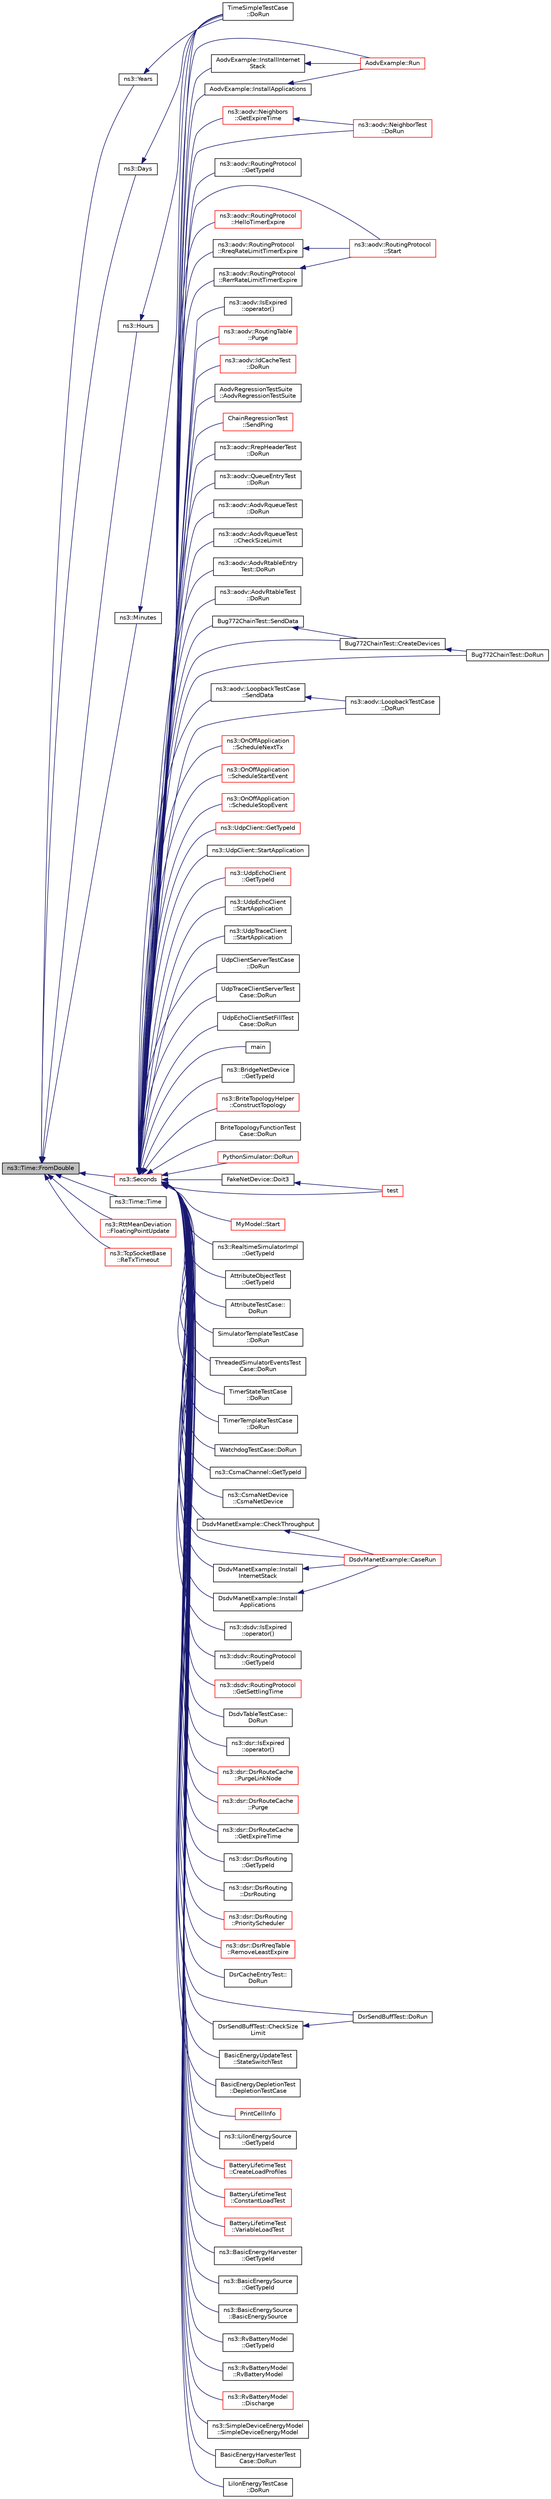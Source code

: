 digraph "ns3::Time::FromDouble"
{
  edge [fontname="Helvetica",fontsize="10",labelfontname="Helvetica",labelfontsize="10"];
  node [fontname="Helvetica",fontsize="10",shape=record];
  rankdir="LR";
  Node1 [label="ns3::Time::FromDouble",height=0.2,width=0.4,color="black", fillcolor="grey75", style="filled", fontcolor="black"];
  Node1 -> Node2 [dir="back",color="midnightblue",fontsize="10",style="solid"];
  Node2 [label="ns3::Years",height=0.2,width=0.4,color="black", fillcolor="white", style="filled",URL="$d1/dec/group__timecivil.html#gacba71dd5cfeb7aa46f08a20260247975"];
  Node2 -> Node3 [dir="back",color="midnightblue",fontsize="10",style="solid"];
  Node3 [label="TimeSimpleTestCase\l::DoRun",height=0.2,width=0.4,color="black", fillcolor="white", style="filled",URL="$d7/d25/classTimeSimpleTestCase.html#a4420daddc0f37503638626397ec83f41",tooltip="Implementation to actually run this TestCase. "];
  Node1 -> Node4 [dir="back",color="midnightblue",fontsize="10",style="solid"];
  Node4 [label="ns3::Days",height=0.2,width=0.4,color="black", fillcolor="white", style="filled",URL="$d1/dec/group__timecivil.html#ga58292fd2de67cc4ccd619ca83d28574b"];
  Node4 -> Node3 [dir="back",color="midnightblue",fontsize="10",style="solid"];
  Node1 -> Node5 [dir="back",color="midnightblue",fontsize="10",style="solid"];
  Node5 [label="ns3::Hours",height=0.2,width=0.4,color="black", fillcolor="white", style="filled",URL="$d1/dec/group__timecivil.html#ga6059b5d67fe1e174729c063be4fa2bf7"];
  Node5 -> Node3 [dir="back",color="midnightblue",fontsize="10",style="solid"];
  Node1 -> Node6 [dir="back",color="midnightblue",fontsize="10",style="solid"];
  Node6 [label="ns3::Minutes",height=0.2,width=0.4,color="black", fillcolor="white", style="filled",URL="$d1/dec/group__timecivil.html#gaaab039c044ad40238a9d5b556349d0d5"];
  Node6 -> Node3 [dir="back",color="midnightblue",fontsize="10",style="solid"];
  Node1 -> Node7 [dir="back",color="midnightblue",fontsize="10",style="solid"];
  Node7 [label="ns3::Seconds",height=0.2,width=0.4,color="red", fillcolor="white", style="filled",URL="$d1/dec/group__timecivil.html#ga33c34b816f8ff6628e33d5c8e9713b9e"];
  Node7 -> Node8 [dir="back",color="midnightblue",fontsize="10",style="solid"];
  Node8 [label="AodvExample::Run",height=0.2,width=0.4,color="red", fillcolor="white", style="filled",URL="$d7/db6/classAodvExample.html#a954ace72fd69c0a09193047d33d9ad61",tooltip="Run simulation. "];
  Node7 -> Node9 [dir="back",color="midnightblue",fontsize="10",style="solid"];
  Node9 [label="AodvExample::InstallInternet\lStack",height=0.2,width=0.4,color="black", fillcolor="white", style="filled",URL="$d7/db6/classAodvExample.html#abc2e6b6dd4791571042bc65a1340efd5"];
  Node9 -> Node8 [dir="back",color="midnightblue",fontsize="10",style="solid"];
  Node7 -> Node10 [dir="back",color="midnightblue",fontsize="10",style="solid"];
  Node10 [label="AodvExample::InstallApplications",height=0.2,width=0.4,color="black", fillcolor="white", style="filled",URL="$d7/db6/classAodvExample.html#a181ce6b0304fa53ac0db6cb0228f93f7"];
  Node10 -> Node8 [dir="back",color="midnightblue",fontsize="10",style="solid"];
  Node7 -> Node11 [dir="back",color="midnightblue",fontsize="10",style="solid"];
  Node11 [label="ns3::aodv::Neighbors\l::GetExpireTime",height=0.2,width=0.4,color="red", fillcolor="white", style="filled",URL="$d7/d21/classns3_1_1aodv_1_1Neighbors.html#a08811b3c7cfcc0a152a05d2d582ea6eb",tooltip="Return expire time for neighbor node with address addr, if exists, else return 0. ..."];
  Node11 -> Node12 [dir="back",color="midnightblue",fontsize="10",style="solid"];
  Node12 [label="ns3::aodv::NeighborTest\l::DoRun",height=0.2,width=0.4,color="red", fillcolor="white", style="filled",URL="$d0/d15/structns3_1_1aodv_1_1NeighborTest.html#aeb957b7644d6c77f5d0d43d2c160897f",tooltip="Implementation to actually run this TestCase. "];
  Node7 -> Node13 [dir="back",color="midnightblue",fontsize="10",style="solid"];
  Node13 [label="ns3::aodv::RoutingProtocol\l::GetTypeId",height=0.2,width=0.4,color="black", fillcolor="white", style="filled",URL="$db/dd0/classns3_1_1aodv_1_1RoutingProtocol.html#a430a9cb799a51fc76e8e1580edf5f413"];
  Node7 -> Node14 [dir="back",color="midnightblue",fontsize="10",style="solid"];
  Node14 [label="ns3::aodv::RoutingProtocol\l::Start",height=0.2,width=0.4,color="red", fillcolor="white", style="filled",URL="$db/dd0/classns3_1_1aodv_1_1RoutingProtocol.html#a93dd1a9a127ebea592e06e3cf3f5cb11",tooltip="Start protocol operation. "];
  Node7 -> Node15 [dir="back",color="midnightblue",fontsize="10",style="solid"];
  Node15 [label="ns3::aodv::RoutingProtocol\l::HelloTimerExpire",height=0.2,width=0.4,color="red", fillcolor="white", style="filled",URL="$db/dd0/classns3_1_1aodv_1_1RoutingProtocol.html#a4dc002f2942cbcf436d16183c1c71f10",tooltip="Schedule next send of hello message. "];
  Node7 -> Node16 [dir="back",color="midnightblue",fontsize="10",style="solid"];
  Node16 [label="ns3::aodv::RoutingProtocol\l::RreqRateLimitTimerExpire",height=0.2,width=0.4,color="black", fillcolor="white", style="filled",URL="$db/dd0/classns3_1_1aodv_1_1RoutingProtocol.html#aee7a58848233510a151f89c92488c0dd",tooltip="Reset RREQ count and schedule RREQ rate limit timer with delay 1 sec. "];
  Node16 -> Node14 [dir="back",color="midnightblue",fontsize="10",style="solid"];
  Node7 -> Node17 [dir="back",color="midnightblue",fontsize="10",style="solid"];
  Node17 [label="ns3::aodv::RoutingProtocol\l::RerrRateLimitTimerExpire",height=0.2,width=0.4,color="black", fillcolor="white", style="filled",URL="$db/dd0/classns3_1_1aodv_1_1RoutingProtocol.html#a224b04cf88ed78efbc44014502125b53",tooltip="Reset RERR count and schedule RERR rate limit timer with delay 1 sec. "];
  Node17 -> Node14 [dir="back",color="midnightblue",fontsize="10",style="solid"];
  Node7 -> Node18 [dir="back",color="midnightblue",fontsize="10",style="solid"];
  Node18 [label="ns3::aodv::IsExpired\l::operator()",height=0.2,width=0.4,color="black", fillcolor="white", style="filled",URL="$da/d93/structns3_1_1aodv_1_1IsExpired.html#abaa386bea1d0982c10aa4636306df247"];
  Node7 -> Node19 [dir="back",color="midnightblue",fontsize="10",style="solid"];
  Node19 [label="ns3::aodv::RoutingTable\l::Purge",height=0.2,width=0.4,color="red", fillcolor="white", style="filled",URL="$de/d42/classns3_1_1aodv_1_1RoutingTable.html#a2d0250f231e06733c06a43f5ec6a310b",tooltip="Delete all outdated entries and invalidate valid entry if Lifetime is expired. "];
  Node7 -> Node20 [dir="back",color="midnightblue",fontsize="10",style="solid"];
  Node20 [label="ns3::aodv::IdCacheTest\l::DoRun",height=0.2,width=0.4,color="red", fillcolor="white", style="filled",URL="$d7/d70/classns3_1_1aodv_1_1IdCacheTest.html#af48af2859e1e63cf946df38906f4d7a2",tooltip="Implementation to actually run this TestCase. "];
  Node7 -> Node21 [dir="back",color="midnightblue",fontsize="10",style="solid"];
  Node21 [label="AodvRegressionTestSuite\l::AodvRegressionTestSuite",height=0.2,width=0.4,color="black", fillcolor="white", style="filled",URL="$dc/d46/classAodvRegressionTestSuite.html#aecfdf8a412266f38b422c53d12a2d6f4"];
  Node7 -> Node22 [dir="back",color="midnightblue",fontsize="10",style="solid"];
  Node22 [label="ChainRegressionTest\l::SendPing",height=0.2,width=0.4,color="red", fillcolor="white", style="filled",URL="$da/d19/classChainRegressionTest.html#a7282b25c193b2b0f237263616b10f251",tooltip="Send one ping. "];
  Node7 -> Node12 [dir="back",color="midnightblue",fontsize="10",style="solid"];
  Node7 -> Node23 [dir="back",color="midnightblue",fontsize="10",style="solid"];
  Node23 [label="ns3::aodv::RrepHeaderTest\l::DoRun",height=0.2,width=0.4,color="black", fillcolor="white", style="filled",URL="$d8/d49/structns3_1_1aodv_1_1RrepHeaderTest.html#a738960399e10020c091c3b87085f16cd",tooltip="Implementation to actually run this TestCase. "];
  Node7 -> Node24 [dir="back",color="midnightblue",fontsize="10",style="solid"];
  Node24 [label="ns3::aodv::QueueEntryTest\l::DoRun",height=0.2,width=0.4,color="black", fillcolor="white", style="filled",URL="$d1/d39/structns3_1_1aodv_1_1QueueEntryTest.html#a55f122b89ef32138c7322933ebac3a0b",tooltip="Implementation to actually run this TestCase. "];
  Node7 -> Node25 [dir="back",color="midnightblue",fontsize="10",style="solid"];
  Node25 [label="ns3::aodv::AodvRqueueTest\l::DoRun",height=0.2,width=0.4,color="black", fillcolor="white", style="filled",URL="$d3/d00/structns3_1_1aodv_1_1AodvRqueueTest.html#a7ec6b59547d19f9c08f2dcff06eecae3",tooltip="Implementation to actually run this TestCase. "];
  Node7 -> Node26 [dir="back",color="midnightblue",fontsize="10",style="solid"];
  Node26 [label="ns3::aodv::AodvRqueueTest\l::CheckSizeLimit",height=0.2,width=0.4,color="black", fillcolor="white", style="filled",URL="$d3/d00/structns3_1_1aodv_1_1AodvRqueueTest.html#aa9ce570206331dbac430dcca56c890f3"];
  Node7 -> Node27 [dir="back",color="midnightblue",fontsize="10",style="solid"];
  Node27 [label="ns3::aodv::AodvRtableEntry\lTest::DoRun",height=0.2,width=0.4,color="black", fillcolor="white", style="filled",URL="$d1/de6/structns3_1_1aodv_1_1AodvRtableEntryTest.html#ad1739d41fc9618c26b8c43e9ad45a60b",tooltip="Implementation to actually run this TestCase. "];
  Node7 -> Node28 [dir="back",color="midnightblue",fontsize="10",style="solid"];
  Node28 [label="ns3::aodv::AodvRtableTest\l::DoRun",height=0.2,width=0.4,color="black", fillcolor="white", style="filled",URL="$de/d00/structns3_1_1aodv_1_1AodvRtableTest.html#a9eb10e0a4367097b064fe9875d21e329",tooltip="Implementation to actually run this TestCase. "];
  Node7 -> Node29 [dir="back",color="midnightblue",fontsize="10",style="solid"];
  Node29 [label="Bug772ChainTest::SendData",height=0.2,width=0.4,color="black", fillcolor="white", style="filled",URL="$d0/d17/classBug772ChainTest.html#aa2ca782ce38d9b2435001b878650146c"];
  Node29 -> Node30 [dir="back",color="midnightblue",fontsize="10",style="solid"];
  Node30 [label="Bug772ChainTest::CreateDevices",height=0.2,width=0.4,color="black", fillcolor="white", style="filled",URL="$d0/d17/classBug772ChainTest.html#a9dfdee167ab354dd596e13d1a873e50a",tooltip="Create devices, install TCP/IP stack and applications. "];
  Node30 -> Node31 [dir="back",color="midnightblue",fontsize="10",style="solid"];
  Node31 [label="Bug772ChainTest::DoRun",height=0.2,width=0.4,color="black", fillcolor="white", style="filled",URL="$d0/d17/classBug772ChainTest.html#a28c0cb91d146d6b3fdfb86dc8dc1f5b6",tooltip="Go. "];
  Node7 -> Node31 [dir="back",color="midnightblue",fontsize="10",style="solid"];
  Node7 -> Node30 [dir="back",color="midnightblue",fontsize="10",style="solid"];
  Node7 -> Node32 [dir="back",color="midnightblue",fontsize="10",style="solid"];
  Node32 [label="ns3::aodv::LoopbackTestCase\l::SendData",height=0.2,width=0.4,color="black", fillcolor="white", style="filled",URL="$d2/d8c/classns3_1_1aodv_1_1LoopbackTestCase.html#a703cd6374b8b35680e0ac5c8bbb8a65c"];
  Node32 -> Node33 [dir="back",color="midnightblue",fontsize="10",style="solid"];
  Node33 [label="ns3::aodv::LoopbackTestCase\l::DoRun",height=0.2,width=0.4,color="black", fillcolor="white", style="filled",URL="$d2/d8c/classns3_1_1aodv_1_1LoopbackTestCase.html#aa4ecd46f743a971813870cff58563eab",tooltip="Implementation to actually run this TestCase. "];
  Node7 -> Node33 [dir="back",color="midnightblue",fontsize="10",style="solid"];
  Node7 -> Node34 [dir="back",color="midnightblue",fontsize="10",style="solid"];
  Node34 [label="ns3::OnOffApplication\l::ScheduleNextTx",height=0.2,width=0.4,color="red", fillcolor="white", style="filled",URL="$dc/d04/classns3_1_1OnOffApplication.html#a654fc8acee0ccc66f1c736a06c5e149d",tooltip="Schedule the next packet transmission. "];
  Node7 -> Node35 [dir="back",color="midnightblue",fontsize="10",style="solid"];
  Node35 [label="ns3::OnOffApplication\l::ScheduleStartEvent",height=0.2,width=0.4,color="red", fillcolor="white", style="filled",URL="$dc/d04/classns3_1_1OnOffApplication.html#a20124d7b90ced13c6b92388b6ab0d8f9",tooltip="Schedule the next On period start. "];
  Node7 -> Node36 [dir="back",color="midnightblue",fontsize="10",style="solid"];
  Node36 [label="ns3::OnOffApplication\l::ScheduleStopEvent",height=0.2,width=0.4,color="red", fillcolor="white", style="filled",URL="$dc/d04/classns3_1_1OnOffApplication.html#a77a666c5f73ec9a94fb06ca47c5b6dde",tooltip="Schedule the next Off period start. "];
  Node7 -> Node37 [dir="back",color="midnightblue",fontsize="10",style="solid"];
  Node37 [label="ns3::UdpClient::GetTypeId",height=0.2,width=0.4,color="red", fillcolor="white", style="filled",URL="$de/da9/classns3_1_1UdpClient.html#adfc2de1bb83a6543cbaa60cc85a01049",tooltip="Get the type ID. "];
  Node7 -> Node38 [dir="back",color="midnightblue",fontsize="10",style="solid"];
  Node38 [label="ns3::UdpClient::StartApplication",height=0.2,width=0.4,color="black", fillcolor="white", style="filled",URL="$de/da9/classns3_1_1UdpClient.html#a18c3a451f2c18d2edc6a634a913f1474",tooltip="Application specific startup code. "];
  Node7 -> Node39 [dir="back",color="midnightblue",fontsize="10",style="solid"];
  Node39 [label="ns3::UdpEchoClient\l::GetTypeId",height=0.2,width=0.4,color="red", fillcolor="white", style="filled",URL="$de/d6b/classns3_1_1UdpEchoClient.html#a588785708510507df96ccef98df75adc",tooltip="Get the type ID. "];
  Node7 -> Node40 [dir="back",color="midnightblue",fontsize="10",style="solid"];
  Node40 [label="ns3::UdpEchoClient\l::StartApplication",height=0.2,width=0.4,color="black", fillcolor="white", style="filled",URL="$de/d6b/classns3_1_1UdpEchoClient.html#a48fffea76bbceda5b0bec9c3007411fc",tooltip="Application specific startup code. "];
  Node7 -> Node41 [dir="back",color="midnightblue",fontsize="10",style="solid"];
  Node41 [label="ns3::UdpTraceClient\l::StartApplication",height=0.2,width=0.4,color="black", fillcolor="white", style="filled",URL="$d4/d5a/structns3_1_1UdpTraceClient.html#a7d28a5a8886372fc6b10d5fe9deca035",tooltip="Application specific startup code. "];
  Node7 -> Node42 [dir="back",color="midnightblue",fontsize="10",style="solid"];
  Node42 [label="UdpClientServerTestCase\l::DoRun",height=0.2,width=0.4,color="black", fillcolor="white", style="filled",URL="$d2/dc1/classUdpClientServerTestCase.html#a9f7f382020c2a70d7cb2434ae18c9b6c",tooltip="Implementation to actually run this TestCase. "];
  Node7 -> Node43 [dir="back",color="midnightblue",fontsize="10",style="solid"];
  Node43 [label="UdpTraceClientServerTest\lCase::DoRun",height=0.2,width=0.4,color="black", fillcolor="white", style="filled",URL="$d8/daf/classUdpTraceClientServerTestCase.html#a067367203d92eb6f9edaee3c17da6d8a",tooltip="Implementation to actually run this TestCase. "];
  Node7 -> Node44 [dir="back",color="midnightblue",fontsize="10",style="solid"];
  Node44 [label="UdpEchoClientSetFillTest\lCase::DoRun",height=0.2,width=0.4,color="black", fillcolor="white", style="filled",URL="$d6/db2/classUdpEchoClientSetFillTestCase.html#abab274bc5d6e6f303a96446710d650b2",tooltip="Implementation to actually run this TestCase. "];
  Node7 -> Node45 [dir="back",color="midnightblue",fontsize="10",style="solid"];
  Node45 [label="main",height=0.2,width=0.4,color="black", fillcolor="white", style="filled",URL="$d0/d88/csma-bridge-one-hop_8cc.html#a0ddf1224851353fc92bfbff6f499fa97"];
  Node7 -> Node46 [dir="back",color="midnightblue",fontsize="10",style="solid"];
  Node46 [label="ns3::BridgeNetDevice\l::GetTypeId",height=0.2,width=0.4,color="black", fillcolor="white", style="filled",URL="$d9/d8d/classns3_1_1BridgeNetDevice.html#a9c8adb9ce413618caaa052929b69a6c9",tooltip="Get the type ID. "];
  Node7 -> Node47 [dir="back",color="midnightblue",fontsize="10",style="solid"];
  Node47 [label="ns3::BriteTopologyHelper\l::ConstructTopology",height=0.2,width=0.4,color="red", fillcolor="white", style="filled",URL="$da/dee/classns3_1_1BriteTopologyHelper.html#a39beaa3fb7f93fa98db00503a4b50de8"];
  Node7 -> Node48 [dir="back",color="midnightblue",fontsize="10",style="solid"];
  Node48 [label="BriteTopologyFunctionTest\lCase::DoRun",height=0.2,width=0.4,color="black", fillcolor="white", style="filled",URL="$d6/df2/classBriteTopologyFunctionTestCase.html#a8646dcfe4cd680f0fb25c5f70b2b46d6",tooltip="Implementation to actually run this TestCase. "];
  Node7 -> Node49 [dir="back",color="midnightblue",fontsize="10",style="solid"];
  Node49 [label="PythonSimulator::DoRun",height=0.2,width=0.4,color="red", fillcolor="white", style="filled",URL="$d7/d8a/classPythonSimulator.html#a8fdd25c4b44834b32b9955f52d26d35b"];
  Node7 -> Node50 [dir="back",color="midnightblue",fontsize="10",style="solid"];
  Node50 [label="FakeNetDevice::Doit3",height=0.2,width=0.4,color="black", fillcolor="white", style="filled",URL="$d3/df7/classFakeNetDevice.html#a8a9e7c66558bdae03fac8940d3682849"];
  Node50 -> Node51 [dir="back",color="midnightblue",fontsize="10",style="solid"];
  Node51 [label="test",height=0.2,width=0.4,color="red", fillcolor="white", style="filled",URL="$d2/def/main-test-sync_8cc.html#a708a4c1a4d0c4acc4c447310dd4db27f"];
  Node7 -> Node51 [dir="back",color="midnightblue",fontsize="10",style="solid"];
  Node7 -> Node52 [dir="back",color="midnightblue",fontsize="10",style="solid"];
  Node52 [label="MyModel::Start",height=0.2,width=0.4,color="red", fillcolor="white", style="filled",URL="$d5/da6/classMyModel.html#abf08683668663b0613f41d5528c9fb78"];
  Node7 -> Node53 [dir="back",color="midnightblue",fontsize="10",style="solid"];
  Node53 [label="ns3::RealtimeSimulatorImpl\l::GetTypeId",height=0.2,width=0.4,color="black", fillcolor="white", style="filled",URL="$da/d73/classns3_1_1RealtimeSimulatorImpl.html#a9d7848bcebc8200ddbb5393bcd1f2064"];
  Node7 -> Node54 [dir="back",color="midnightblue",fontsize="10",style="solid"];
  Node54 [label="AttributeObjectTest\l::GetTypeId",height=0.2,width=0.4,color="black", fillcolor="white", style="filled",URL="$d6/dae/classAttributeObjectTest.html#a1a3064dae19725ebd81d6da0a74e7021"];
  Node7 -> Node55 [dir="back",color="midnightblue",fontsize="10",style="solid"];
  Node55 [label="AttributeTestCase::\lDoRun",height=0.2,width=0.4,color="black", fillcolor="white", style="filled",URL="$df/dc3/classAttributeTestCase.html#a2d016e00e20bc520970cab3622a82d25",tooltip="Implementation to actually run this TestCase. "];
  Node7 -> Node56 [dir="back",color="midnightblue",fontsize="10",style="solid"];
  Node56 [label="SimulatorTemplateTestCase\l::DoRun",height=0.2,width=0.4,color="black", fillcolor="white", style="filled",URL="$d6/d69/classSimulatorTemplateTestCase.html#a31db3029349f8d2860e1d0e012fa11de",tooltip="Implementation to actually run this TestCase. "];
  Node7 -> Node57 [dir="back",color="midnightblue",fontsize="10",style="solid"];
  Node57 [label="ThreadedSimulatorEventsTest\lCase::DoRun",height=0.2,width=0.4,color="black", fillcolor="white", style="filled",URL="$d4/d56/classThreadedSimulatorEventsTestCase.html#a77bfe7eb0320066be432673a1f07a104",tooltip="Implementation to actually run this TestCase. "];
  Node7 -> Node3 [dir="back",color="midnightblue",fontsize="10",style="solid"];
  Node7 -> Node58 [dir="back",color="midnightblue",fontsize="10",style="solid"];
  Node58 [label="TimerStateTestCase\l::DoRun",height=0.2,width=0.4,color="black", fillcolor="white", style="filled",URL="$d9/dfc/classTimerStateTestCase.html#a879d8ef21299859ba79ae1179024991e",tooltip="Implementation to actually run this TestCase. "];
  Node7 -> Node59 [dir="back",color="midnightblue",fontsize="10",style="solid"];
  Node59 [label="TimerTemplateTestCase\l::DoRun",height=0.2,width=0.4,color="black", fillcolor="white", style="filled",URL="$d7/dc7/classTimerTemplateTestCase.html#a2fc717705ab61437ce7d36ced979a9d7",tooltip="Implementation to actually run this TestCase. "];
  Node7 -> Node60 [dir="back",color="midnightblue",fontsize="10",style="solid"];
  Node60 [label="WatchdogTestCase::DoRun",height=0.2,width=0.4,color="black", fillcolor="white", style="filled",URL="$d0/da3/classWatchdogTestCase.html#a81f76aedff6228054266a36c6718b81e",tooltip="Implementation to actually run this TestCase. "];
  Node7 -> Node61 [dir="back",color="midnightblue",fontsize="10",style="solid"];
  Node61 [label="ns3::CsmaChannel::GetTypeId",height=0.2,width=0.4,color="black", fillcolor="white", style="filled",URL="$de/d86/classns3_1_1CsmaChannel.html#a58ca8d59505018b8a4bfe9288bbd2066",tooltip="Get the type ID. "];
  Node7 -> Node62 [dir="back",color="midnightblue",fontsize="10",style="solid"];
  Node62 [label="ns3::CsmaNetDevice\l::CsmaNetDevice",height=0.2,width=0.4,color="black", fillcolor="white", style="filled",URL="$d4/df2/classns3_1_1CsmaNetDevice.html#a5005a5403e112dad6ecd2922a9065916"];
  Node7 -> Node63 [dir="back",color="midnightblue",fontsize="10",style="solid"];
  Node63 [label="DsdvManetExample::CheckThroughput",height=0.2,width=0.4,color="black", fillcolor="white", style="filled",URL="$d3/d2a/classDsdvManetExample.html#ab5d63dc94628b172ffc155db71323450"];
  Node63 -> Node64 [dir="back",color="midnightblue",fontsize="10",style="solid"];
  Node64 [label="DsdvManetExample::CaseRun",height=0.2,width=0.4,color="red", fillcolor="white", style="filled",URL="$d3/d2a/classDsdvManetExample.html#aa61b3622afce14d04f2cf656fba31f4d"];
  Node7 -> Node64 [dir="back",color="midnightblue",fontsize="10",style="solid"];
  Node7 -> Node65 [dir="back",color="midnightblue",fontsize="10",style="solid"];
  Node65 [label="DsdvManetExample::Install\lInternetStack",height=0.2,width=0.4,color="black", fillcolor="white", style="filled",URL="$d3/d2a/classDsdvManetExample.html#a81e2a6a60033ea5e4f630c8805cd9586"];
  Node65 -> Node64 [dir="back",color="midnightblue",fontsize="10",style="solid"];
  Node7 -> Node66 [dir="back",color="midnightblue",fontsize="10",style="solid"];
  Node66 [label="DsdvManetExample::Install\lApplications",height=0.2,width=0.4,color="black", fillcolor="white", style="filled",URL="$d3/d2a/classDsdvManetExample.html#a0ad1c4265d2a60564491d137832f273b"];
  Node66 -> Node64 [dir="back",color="midnightblue",fontsize="10",style="solid"];
  Node7 -> Node67 [dir="back",color="midnightblue",fontsize="10",style="solid"];
  Node67 [label="ns3::dsdv::IsExpired\l::operator()",height=0.2,width=0.4,color="black", fillcolor="white", style="filled",URL="$d9/dbe/structns3_1_1dsdv_1_1IsExpired.html#a01676a976a51528b3377ed2a8504482b"];
  Node7 -> Node68 [dir="back",color="midnightblue",fontsize="10",style="solid"];
  Node68 [label="ns3::dsdv::RoutingProtocol\l::GetTypeId",height=0.2,width=0.4,color="black", fillcolor="white", style="filled",URL="$de/dca/classns3_1_1dsdv_1_1RoutingProtocol.html#a94877c474548735fa3764b89a86db709"];
  Node7 -> Node69 [dir="back",color="midnightblue",fontsize="10",style="solid"];
  Node69 [label="ns3::dsdv::RoutingProtocol\l::GetSettlingTime",height=0.2,width=0.4,color="red", fillcolor="white", style="filled",URL="$de/dca/classns3_1_1dsdv_1_1RoutingProtocol.html#a83244927636fd12b775ebdbe0b334e68"];
  Node7 -> Node70 [dir="back",color="midnightblue",fontsize="10",style="solid"];
  Node70 [label="DsdvTableTestCase::\lDoRun",height=0.2,width=0.4,color="black", fillcolor="white", style="filled",URL="$dd/d28/classDsdvTableTestCase.html#ad173510de3d8e21d4b4eb86e9ce32e43",tooltip="Implementation to actually run this TestCase. "];
  Node7 -> Node71 [dir="back",color="midnightblue",fontsize="10",style="solid"];
  Node71 [label="ns3::dsr::IsExpired\l::operator()",height=0.2,width=0.4,color="black", fillcolor="white", style="filled",URL="$dc/d8c/structns3_1_1dsr_1_1IsExpired.html#a2cb6e6a9208893b040e62718e8c4552f"];
  Node7 -> Node72 [dir="back",color="midnightblue",fontsize="10",style="solid"];
  Node72 [label="ns3::dsr::DsrRouteCache\l::PurgeLinkNode",height=0.2,width=0.4,color="red", fillcolor="white", style="filled",URL="$df/d3d/classns3_1_1dsr_1_1DsrRouteCache.html#a0a053ff3dc1d3872188e85e30d1afb7e"];
  Node7 -> Node73 [dir="back",color="midnightblue",fontsize="10",style="solid"];
  Node73 [label="ns3::dsr::DsrRouteCache\l::Purge",height=0.2,width=0.4,color="red", fillcolor="white", style="filled",URL="$df/d3d/classns3_1_1dsr_1_1DsrRouteCache.html#a33ac58361cc0e1cbe1b561db26f5dc82",tooltip="Delete all outdated entries and invalidate valid entry if Lifetime is expired. "];
  Node7 -> Node74 [dir="back",color="midnightblue",fontsize="10",style="solid"];
  Node74 [label="ns3::dsr::DsrRouteCache\l::GetExpireTime",height=0.2,width=0.4,color="black", fillcolor="white", style="filled",URL="$df/d3d/classns3_1_1dsr_1_1DsrRouteCache.html#aa9a8137b8eb12cdc8961fb1c51b0a3f4",tooltip="Return expire time for neighbor node with address addr, if exists, else return 0. ..."];
  Node7 -> Node75 [dir="back",color="midnightblue",fontsize="10",style="solid"];
  Node75 [label="ns3::dsr::DsrRouting\l::GetTypeId",height=0.2,width=0.4,color="black", fillcolor="white", style="filled",URL="$df/d32/classns3_1_1dsr_1_1DsrRouting.html#add1c578a2b05d4e9bdd3d983b2e3b4ae",tooltip="Get the type identificator. "];
  Node7 -> Node76 [dir="back",color="midnightblue",fontsize="10",style="solid"];
  Node76 [label="ns3::dsr::DsrRouting\l::DsrRouting",height=0.2,width=0.4,color="black", fillcolor="white", style="filled",URL="$df/d32/classns3_1_1dsr_1_1DsrRouting.html#a3b686bd293d4bd096180a1996171ccd1",tooltip="Constructor. "];
  Node7 -> Node77 [dir="back",color="midnightblue",fontsize="10",style="solid"];
  Node77 [label="ns3::dsr::DsrRouting\l::PriorityScheduler",height=0.2,width=0.4,color="red", fillcolor="white", style="filled",URL="$df/d32/classns3_1_1dsr_1_1DsrRouting.html#aefc4dde8bd52b5b631a7ebf1d5924210",tooltip="This function is called to schedule sending packets from the network queue by priority. "];
  Node7 -> Node78 [dir="back",color="midnightblue",fontsize="10",style="solid"];
  Node78 [label="ns3::dsr::DsrRreqTable\l::RemoveLeastExpire",height=0.2,width=0.4,color="red", fillcolor="white", style="filled",URL="$d9/d94/classns3_1_1dsr_1_1DsrRreqTable.html#aff44d7a02a9b024e5a77d035e6453a9e",tooltip="Remove the least used entry. "];
  Node7 -> Node79 [dir="back",color="midnightblue",fontsize="10",style="solid"];
  Node79 [label="DsrCacheEntryTest::\lDoRun",height=0.2,width=0.4,color="black", fillcolor="white", style="filled",URL="$d1/d6a/classDsrCacheEntryTest.html#a3603ab285d1258eccd2416853b98c76f",tooltip="Implementation to actually run this TestCase. "];
  Node7 -> Node80 [dir="back",color="midnightblue",fontsize="10",style="solid"];
  Node80 [label="DsrSendBuffTest::DoRun",height=0.2,width=0.4,color="black", fillcolor="white", style="filled",URL="$de/da1/classDsrSendBuffTest.html#a98ebe176520fd302d00226003ffd6636",tooltip="Implementation to actually run this TestCase. "];
  Node7 -> Node81 [dir="back",color="midnightblue",fontsize="10",style="solid"];
  Node81 [label="DsrSendBuffTest::CheckSize\lLimit",height=0.2,width=0.4,color="black", fillcolor="white", style="filled",URL="$de/da1/classDsrSendBuffTest.html#a1098fcaace1182d29902ec5b921a1022"];
  Node81 -> Node80 [dir="back",color="midnightblue",fontsize="10",style="solid"];
  Node7 -> Node82 [dir="back",color="midnightblue",fontsize="10",style="solid"];
  Node82 [label="BasicEnergyUpdateTest\l::StateSwitchTest",height=0.2,width=0.4,color="black", fillcolor="white", style="filled",URL="$d5/de0/classBasicEnergyUpdateTest.html#aebdf7df054db21ed34826ccdf208f6a6"];
  Node7 -> Node83 [dir="back",color="midnightblue",fontsize="10",style="solid"];
  Node83 [label="BasicEnergyDepletionTest\l::DepletionTestCase",height=0.2,width=0.4,color="black", fillcolor="white", style="filled",URL="$d0/d83/classBasicEnergyDepletionTest.html#a933f0ff2e50a5dc64b4312619405a05a"];
  Node7 -> Node84 [dir="back",color="midnightblue",fontsize="10",style="solid"];
  Node84 [label="PrintCellInfo",height=0.2,width=0.4,color="red", fillcolor="white", style="filled",URL="$df/d15/examples_2li-ion-energy-source_8cc.html#a5a233214e03143292862c2a936b073eb"];
  Node7 -> Node85 [dir="back",color="midnightblue",fontsize="10",style="solid"];
  Node85 [label="ns3::LiIonEnergySource\l::GetTypeId",height=0.2,width=0.4,color="black", fillcolor="white", style="filled",URL="$dd/d9d/classns3_1_1LiIonEnergySource.html#ae8939dafa5adcf6ad3528db1a479e829"];
  Node7 -> Node86 [dir="back",color="midnightblue",fontsize="10",style="solid"];
  Node86 [label="BatteryLifetimeTest\l::CreateLoadProfiles",height=0.2,width=0.4,color="red", fillcolor="white", style="filled",URL="$dd/d15/classBatteryLifetimeTest.html#a5987a9b8efd2a8e594f52d2b8ba6af63"];
  Node7 -> Node87 [dir="back",color="midnightblue",fontsize="10",style="solid"];
  Node87 [label="BatteryLifetimeTest\l::ConstantLoadTest",height=0.2,width=0.4,color="red", fillcolor="white", style="filled",URL="$dd/d15/classBatteryLifetimeTest.html#a5cfb6c588872035454feb525491b1d52"];
  Node7 -> Node88 [dir="back",color="midnightblue",fontsize="10",style="solid"];
  Node88 [label="BatteryLifetimeTest\l::VariableLoadTest",height=0.2,width=0.4,color="red", fillcolor="white", style="filled",URL="$dd/d15/classBatteryLifetimeTest.html#aa6d0fb55387831f97d9834c47abfd669"];
  Node7 -> Node89 [dir="back",color="midnightblue",fontsize="10",style="solid"];
  Node89 [label="ns3::BasicEnergyHarvester\l::GetTypeId",height=0.2,width=0.4,color="black", fillcolor="white", style="filled",URL="$d5/df9/classns3_1_1BasicEnergyHarvester.html#accbef0a2e6ad0d9f721b449561ecfd14"];
  Node7 -> Node90 [dir="back",color="midnightblue",fontsize="10",style="solid"];
  Node90 [label="ns3::BasicEnergySource\l::GetTypeId",height=0.2,width=0.4,color="black", fillcolor="white", style="filled",URL="$d1/db4/classns3_1_1BasicEnergySource.html#aa8c6107bebcb44214d0aa99ca5aa842e"];
  Node7 -> Node91 [dir="back",color="midnightblue",fontsize="10",style="solid"];
  Node91 [label="ns3::BasicEnergySource\l::BasicEnergySource",height=0.2,width=0.4,color="black", fillcolor="white", style="filled",URL="$d1/db4/classns3_1_1BasicEnergySource.html#a27e2c2df41959fc28689bd99c04687ec"];
  Node7 -> Node92 [dir="back",color="midnightblue",fontsize="10",style="solid"];
  Node92 [label="ns3::RvBatteryModel\l::GetTypeId",height=0.2,width=0.4,color="black", fillcolor="white", style="filled",URL="$db/db8/classns3_1_1RvBatteryModel.html#a427636046ac8a08ffe769cfe27239da2"];
  Node7 -> Node93 [dir="back",color="midnightblue",fontsize="10",style="solid"];
  Node93 [label="ns3::RvBatteryModel\l::RvBatteryModel",height=0.2,width=0.4,color="black", fillcolor="white", style="filled",URL="$db/db8/classns3_1_1RvBatteryModel.html#ae88b599d504056559bf2de38391a17da"];
  Node7 -> Node94 [dir="back",color="midnightblue",fontsize="10",style="solid"];
  Node94 [label="ns3::RvBatteryModel\l::Discharge",height=0.2,width=0.4,color="red", fillcolor="white", style="filled",URL="$db/db8/classns3_1_1RvBatteryModel.html#a5e485e8966bad557ccb11f6a459e2a8d",tooltip="Discharges the battery. "];
  Node7 -> Node95 [dir="back",color="midnightblue",fontsize="10",style="solid"];
  Node95 [label="ns3::SimpleDeviceEnergyModel\l::SimpleDeviceEnergyModel",height=0.2,width=0.4,color="black", fillcolor="white", style="filled",URL="$d4/dca/classns3_1_1SimpleDeviceEnergyModel.html#a86fe9781b68f97b9a186ce1dad7f6cfa"];
  Node7 -> Node96 [dir="back",color="midnightblue",fontsize="10",style="solid"];
  Node96 [label="BasicEnergyHarvesterTest\lCase::DoRun",height=0.2,width=0.4,color="black", fillcolor="white", style="filled",URL="$d7/da4/classBasicEnergyHarvesterTestCase.html#a0ccc441de009ad419be183aae7398576",tooltip="Implementation to actually run this TestCase. "];
  Node7 -> Node97 [dir="back",color="midnightblue",fontsize="10",style="solid"];
  Node97 [label="LiIonEnergyTestCase\l::DoRun",height=0.2,width=0.4,color="black", fillcolor="white", style="filled",URL="$d0/dc1/classLiIonEnergyTestCase.html#aaf5ee6f6a93fc67f4c12796570e3fa7a",tooltip="Implementation to actually run this TestCase. "];
  Node1 -> Node98 [dir="back",color="midnightblue",fontsize="10",style="solid"];
  Node98 [label="ns3::Time::Time",height=0.2,width=0.4,color="black", fillcolor="white", style="filled",URL="$dc/d04/classns3_1_1Time.html#addbf69c7aec0f3fd8c0595426d88622e",tooltip="Construct Time object from common time expressions like \"1ms\". "];
  Node1 -> Node99 [dir="back",color="midnightblue",fontsize="10",style="solid"];
  Node99 [label="ns3::RttMeanDeviation\l::FloatingPointUpdate",height=0.2,width=0.4,color="red", fillcolor="white", style="filled",URL="$d5/d30/classns3_1_1RttMeanDeviation.html#a6d3dc77a91e8c9aa23d912f2574111db"];
  Node1 -> Node100 [dir="back",color="midnightblue",fontsize="10",style="solid"];
  Node100 [label="ns3::TcpSocketBase\l::ReTxTimeout",height=0.2,width=0.4,color="red", fillcolor="white", style="filled",URL="$d1/d45/classns3_1_1TcpSocketBase.html#a60bb6a7cfb5855bba206606174d50c5e",tooltip="An RTO event happened. "];
}
